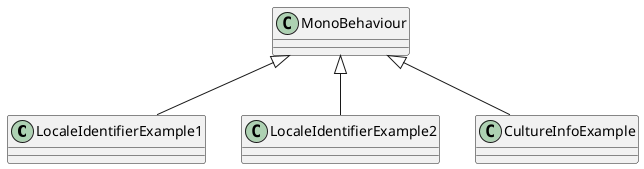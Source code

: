 @startuml
class LocaleIdentifierExample1 {
}
class LocaleIdentifierExample2 {
}
class CultureInfoExample {
}
MonoBehaviour <|-- LocaleIdentifierExample1
MonoBehaviour <|-- LocaleIdentifierExample2
MonoBehaviour <|-- CultureInfoExample
@enduml
